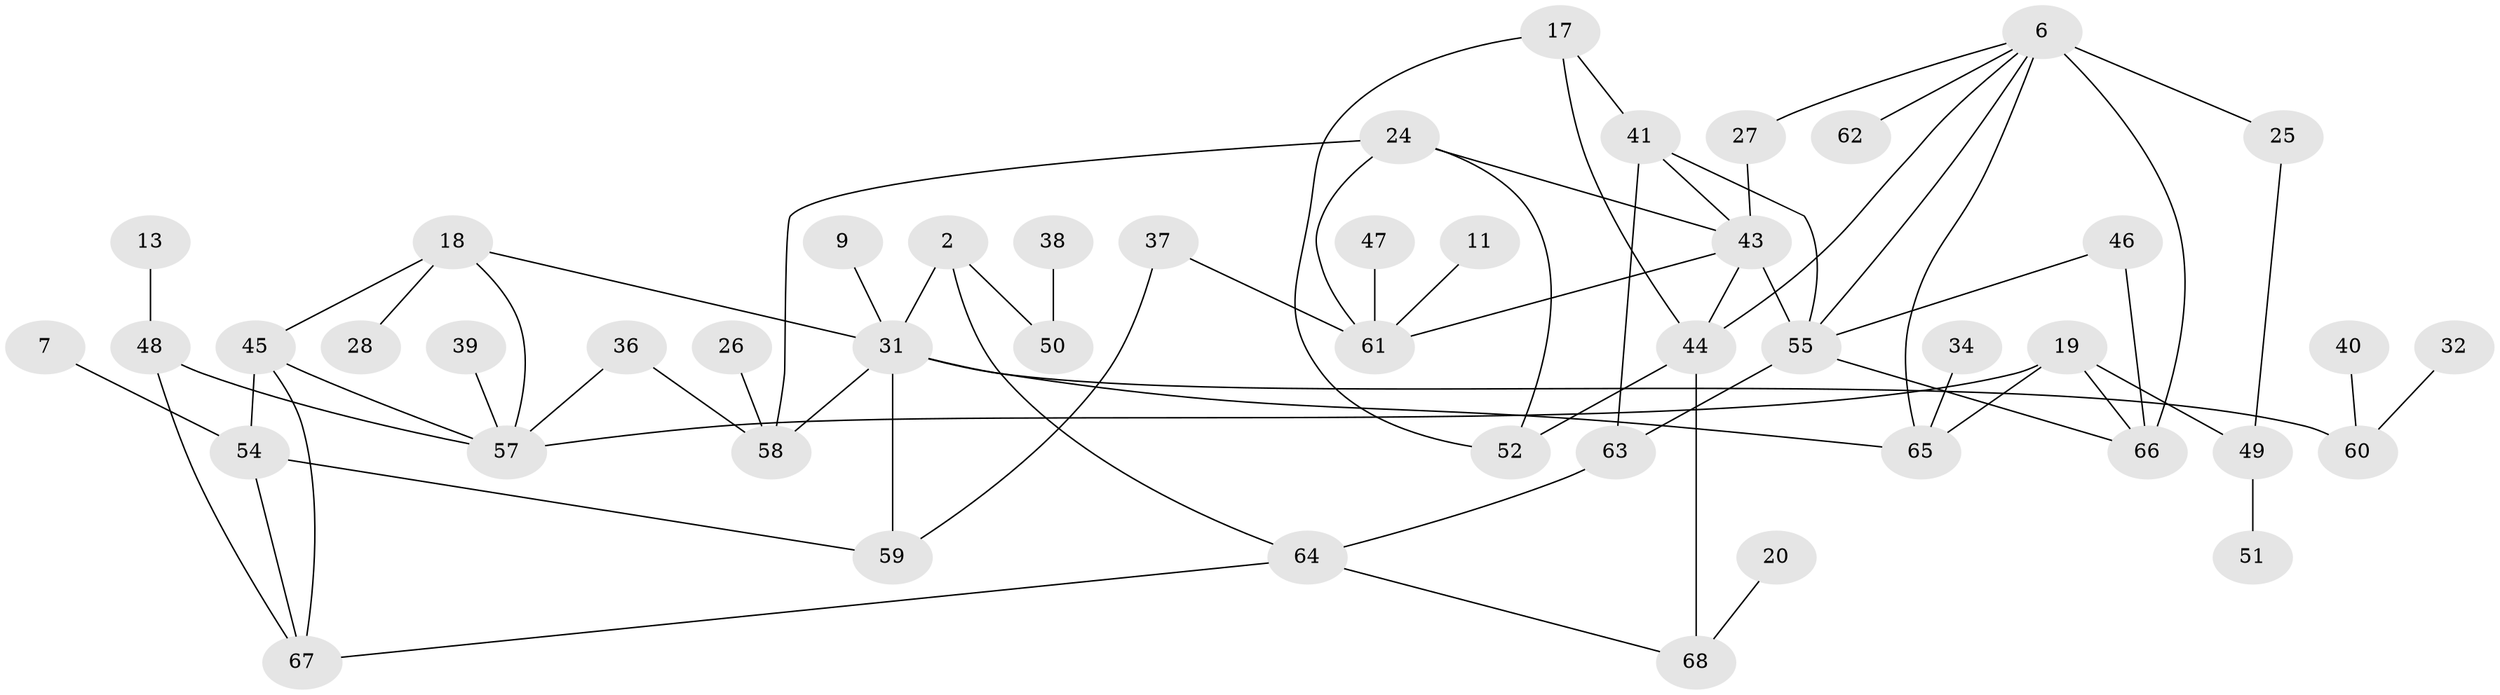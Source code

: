 // original degree distribution, {5: 0.05185185185185185, 3: 0.18518518518518517, 0: 0.13333333333333333, 1: 0.2222222222222222, 4: 0.08148148148148149, 2: 0.3111111111111111, 6: 0.014814814814814815}
// Generated by graph-tools (version 1.1) at 2025/25/03/09/25 03:25:13]
// undirected, 48 vertices, 70 edges
graph export_dot {
graph [start="1"]
  node [color=gray90,style=filled];
  2;
  6;
  7;
  9;
  11;
  13;
  17;
  18;
  19;
  20;
  24;
  25;
  26;
  27;
  28;
  31;
  32;
  34;
  36;
  37;
  38;
  39;
  40;
  41;
  43;
  44;
  45;
  46;
  47;
  48;
  49;
  50;
  51;
  52;
  54;
  55;
  57;
  58;
  59;
  60;
  61;
  62;
  63;
  64;
  65;
  66;
  67;
  68;
  2 -- 31 [weight=1.0];
  2 -- 50 [weight=1.0];
  2 -- 64 [weight=1.0];
  6 -- 25 [weight=1.0];
  6 -- 27 [weight=1.0];
  6 -- 44 [weight=1.0];
  6 -- 55 [weight=1.0];
  6 -- 62 [weight=1.0];
  6 -- 65 [weight=1.0];
  6 -- 66 [weight=3.0];
  7 -- 54 [weight=1.0];
  9 -- 31 [weight=1.0];
  11 -- 61 [weight=1.0];
  13 -- 48 [weight=1.0];
  17 -- 41 [weight=1.0];
  17 -- 44 [weight=1.0];
  17 -- 52 [weight=1.0];
  18 -- 28 [weight=1.0];
  18 -- 31 [weight=1.0];
  18 -- 45 [weight=1.0];
  18 -- 57 [weight=1.0];
  19 -- 49 [weight=1.0];
  19 -- 57 [weight=1.0];
  19 -- 65 [weight=1.0];
  19 -- 66 [weight=1.0];
  20 -- 68 [weight=1.0];
  24 -- 43 [weight=1.0];
  24 -- 52 [weight=1.0];
  24 -- 58 [weight=1.0];
  24 -- 61 [weight=1.0];
  25 -- 49 [weight=1.0];
  26 -- 58 [weight=1.0];
  27 -- 43 [weight=1.0];
  31 -- 58 [weight=1.0];
  31 -- 59 [weight=1.0];
  31 -- 60 [weight=1.0];
  31 -- 65 [weight=1.0];
  32 -- 60 [weight=1.0];
  34 -- 65 [weight=1.0];
  36 -- 57 [weight=1.0];
  36 -- 58 [weight=1.0];
  37 -- 59 [weight=1.0];
  37 -- 61 [weight=1.0];
  38 -- 50 [weight=1.0];
  39 -- 57 [weight=1.0];
  40 -- 60 [weight=1.0];
  41 -- 43 [weight=1.0];
  41 -- 55 [weight=1.0];
  41 -- 63 [weight=1.0];
  43 -- 44 [weight=1.0];
  43 -- 55 [weight=1.0];
  43 -- 61 [weight=1.0];
  44 -- 52 [weight=1.0];
  44 -- 68 [weight=1.0];
  45 -- 54 [weight=1.0];
  45 -- 57 [weight=1.0];
  45 -- 67 [weight=1.0];
  46 -- 55 [weight=1.0];
  46 -- 66 [weight=1.0];
  47 -- 61 [weight=2.0];
  48 -- 57 [weight=1.0];
  48 -- 67 [weight=1.0];
  49 -- 51 [weight=1.0];
  54 -- 59 [weight=1.0];
  54 -- 67 [weight=1.0];
  55 -- 63 [weight=1.0];
  55 -- 66 [weight=1.0];
  63 -- 64 [weight=1.0];
  64 -- 67 [weight=1.0];
  64 -- 68 [weight=1.0];
}
